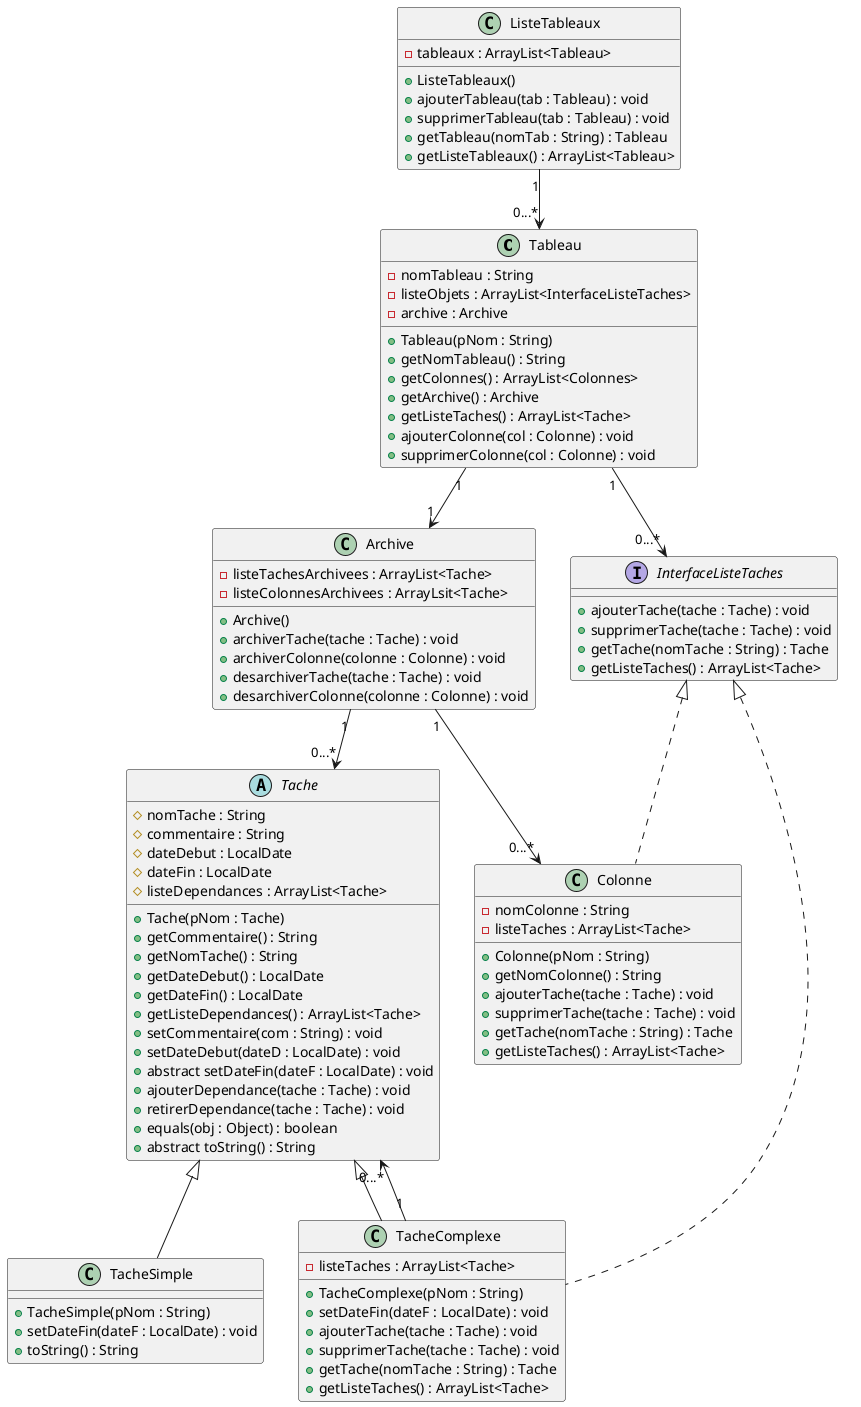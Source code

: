 @startuml
'https://plantuml.com/class-diagram

class Tableau {
- nomTableau : String
- listeObjets : ArrayList<InterfaceListeTaches>
- archive : Archive
+ Tableau(pNom : String)
+ getNomTableau() : String
+ getColonnes() : ArrayList<Colonnes>
+ getArchive() : Archive
+ getListeTaches() : ArrayList<Tache>
+ ajouterColonne(col : Colonne) : void
+ supprimerColonne(col : Colonne) : void
}

class Archive {
- listeTachesArchivees : ArrayList<Tache>
- listeColonnesArchivees : ArrayLsit<Tache>
+ Archive()
+ archiverTache(tache : Tache) : void
+ archiverColonne(colonne : Colonne) : void
+ desarchiverTache(tache : Tache) : void
+ desarchiverColonne(colonne : Colonne) : void
}

class ListeTableaux {
- tableaux : ArrayList<Tableau>
+ ListeTableaux()
+ ajouterTableau(tab : Tableau) : void
+ supprimerTableau(tab : Tableau) : void
+ getTableau(nomTab : String) : Tableau
+ getListeTableaux() : ArrayList<Tableau>
}

interface InterfaceListeTaches {
+ ajouterTache(tache : Tache) : void
+ supprimerTache(tache : Tache) : void
+ getTache(nomTache : String) : Tache
+ getListeTaches() : ArrayList<Tache>
}

class Colonne implements InterfaceListeTaches {
- nomColonne : String
- listeTaches : ArrayList<Tache>
+ Colonne(pNom : String)
+ getNomColonne() : String
+ ajouterTache(tache : Tache) : void
+ supprimerTache(tache : Tache) : void
+ getTache(nomTache : String) : Tache
+ getListeTaches() : ArrayList<Tache>
}

abstract class Tache {
# nomTache : String
# commentaire : String
# dateDebut : LocalDate
# dateFin : LocalDate
# listeDependances : ArrayList<Tache>
+ Tache(pNom : Tache)
+ getCommentaire() : String
+ getNomTache() : String
+ getDateDebut() : LocalDate
+ getDateFin() : LocalDate
+ getListeDependances() : ArrayList<Tache>
+ setCommentaire(com : String) : void
+ setDateDebut(dateD : LocalDate) : void
+ abstract setDateFin(dateF : LocalDate) : void
+ ajouterDependance(tache : Tache) : void
+ retirerDependance(tache : Tache) : void
+ equals(obj : Object) : boolean
+ abstract toString() : String
}

class TacheComplexe extends Tache implements InterfaceListeTaches {
- listeTaches : ArrayList<Tache>
+ TacheComplexe(pNom : String)
+ setDateFin(dateF : LocalDate) : void
+ ajouterTache(tache : Tache) : void
+ supprimerTache(tache : Tache) : void
+ getTache(nomTache : String) : Tache
+ getListeTaches() : ArrayList<Tache>
}

class TacheSimple extends Tache {
+ TacheSimple(pNom : String)
+ setDateFin(dateF : LocalDate) : void
+ toString() : String
}


Tableau "1" --> "0...*" InterfaceListeTaches
Tableau "1" --> "1" Archive
Archive "1" --> "0...*" Colonne
Archive "1" --> "0...*" Tache
TacheComplexe "1" --> "0...*" Tache
ListeTableaux "1" --> "0...*" Tableau

@enduml